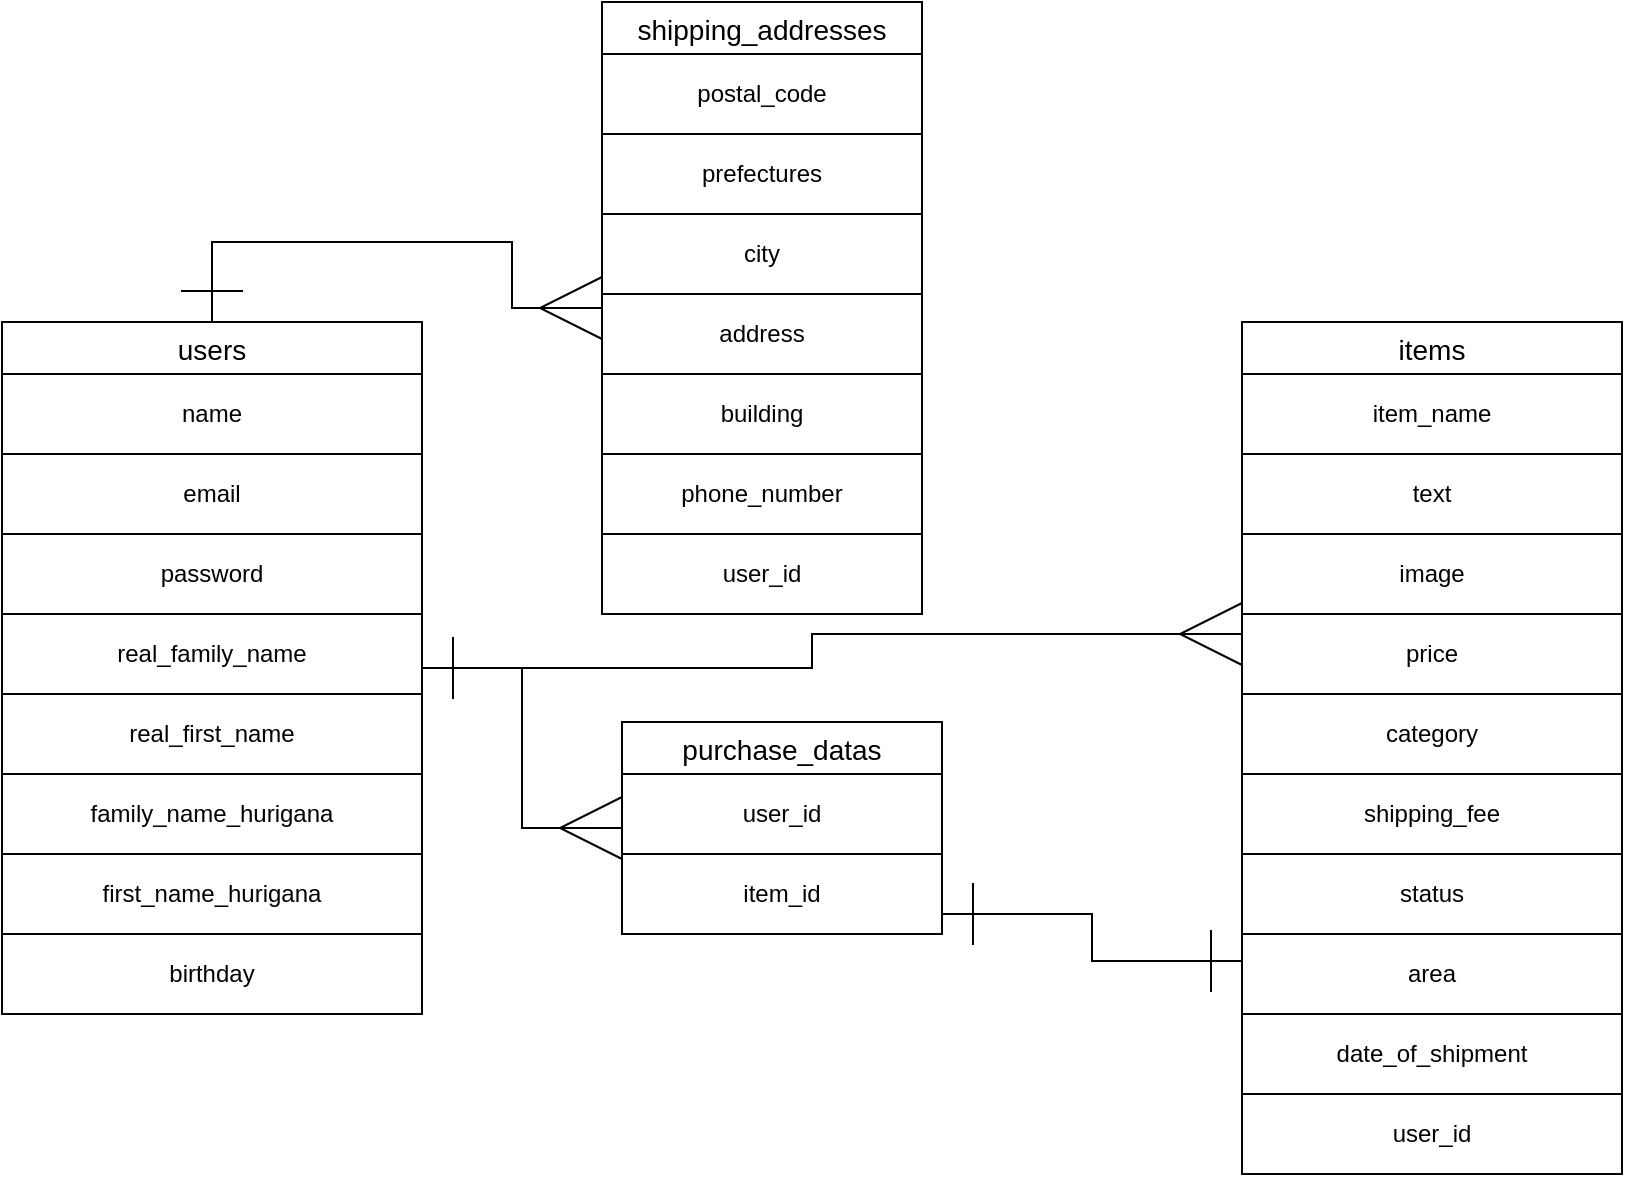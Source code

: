 <mxfile version="14.2.4" type="embed">
    <diagram id="n72wKUA7XZm3Ol2IFhR3" name="ページ1">
        <mxGraphModel dx="1016" dy="859" grid="1" gridSize="10" guides="1" tooltips="1" connect="1" arrows="1" fold="1" page="1" pageScale="1" pageWidth="850" pageHeight="1100" math="0" shadow="0">
            <root>
                <mxCell id="0"/>
                <mxCell id="1" parent="0"/>
                <mxCell id="131" style="edgeStyle=orthogonalEdgeStyle;rounded=0;orthogonalLoop=1;jettySize=auto;html=1;exitX=0;exitY=0.75;exitDx=0;exitDy=0;entryX=1;entryY=0.75;entryDx=0;entryDy=0;startArrow=ERone;startFill=0;startSize=29;sourcePerimeterSpacing=0;endArrow=ERone;endFill=0;endSize=29;targetPerimeterSpacing=0;" parent="1" source="36" target="118" edge="1">
                    <mxGeometry relative="1" as="geometry"/>
                </mxCell>
                <mxCell id="36" value="items" style="swimlane;fontStyle=0;childLayout=stackLayout;horizontal=1;startSize=26;horizontalStack=0;resizeParent=1;resizeParentMax=0;resizeLast=0;collapsible=1;marginBottom=0;align=center;fontSize=14;" parent="1" vertex="1">
                    <mxGeometry x="650" y="190" width="190" height="426" as="geometry"/>
                </mxCell>
                <mxCell id="61" value="item_name" style="whiteSpace=wrap;html=1;align=center;" parent="36" vertex="1">
                    <mxGeometry y="26" width="190" height="40" as="geometry"/>
                </mxCell>
                <mxCell id="132" value="text" style="whiteSpace=wrap;html=1;align=center;" vertex="1" parent="36">
                    <mxGeometry y="66" width="190" height="40" as="geometry"/>
                </mxCell>
                <mxCell id="62" value="image" style="whiteSpace=wrap;html=1;align=center;" parent="36" vertex="1">
                    <mxGeometry y="106" width="190" height="40" as="geometry"/>
                </mxCell>
                <mxCell id="78" value="price" style="whiteSpace=wrap;html=1;align=center;" parent="36" vertex="1">
                    <mxGeometry y="146" width="190" height="40" as="geometry"/>
                </mxCell>
                <mxCell id="63" value="category" style="whiteSpace=wrap;html=1;align=center;" parent="36" vertex="1">
                    <mxGeometry y="186" width="190" height="40" as="geometry"/>
                </mxCell>
                <mxCell id="133" value="shipping_fee" style="whiteSpace=wrap;html=1;align=center;" vertex="1" parent="36">
                    <mxGeometry y="226" width="190" height="40" as="geometry"/>
                </mxCell>
                <mxCell id="76" value="status" style="whiteSpace=wrap;html=1;align=center;" parent="36" vertex="1">
                    <mxGeometry y="266" width="190" height="40" as="geometry"/>
                </mxCell>
                <mxCell id="77" value="area" style="whiteSpace=wrap;html=1;align=center;" parent="36" vertex="1">
                    <mxGeometry y="306" width="190" height="40" as="geometry"/>
                </mxCell>
                <mxCell id="79" value="date_of_shipment" style="whiteSpace=wrap;html=1;align=center;" parent="36" vertex="1">
                    <mxGeometry y="346" width="190" height="40" as="geometry"/>
                </mxCell>
                <mxCell id="80" value="user_id" style="whiteSpace=wrap;html=1;align=center;" parent="36" vertex="1">
                    <mxGeometry y="386" width="190" height="40" as="geometry"/>
                </mxCell>
                <mxCell id="124" style="edgeStyle=orthogonalEdgeStyle;rounded=0;orthogonalLoop=1;jettySize=auto;html=1;exitX=1;exitY=0.5;exitDx=0;exitDy=0;entryX=0;entryY=0.25;entryDx=0;entryDy=0;startSize=0;sourcePerimeterSpacing=0;endArrow=ERmany;endFill=0;endSize=29;targetPerimeterSpacing=0;" parent="1" source="81" target="78" edge="1">
                    <mxGeometry relative="1" as="geometry"/>
                </mxCell>
                <mxCell id="125" style="edgeStyle=orthogonalEdgeStyle;rounded=0;orthogonalLoop=1;jettySize=auto;html=1;exitX=0.5;exitY=0;exitDx=0;exitDy=0;entryX=0;entryY=0.5;entryDx=0;entryDy=0;startSize=29;sourcePerimeterSpacing=0;endArrow=ERmany;endFill=0;endSize=29;targetPerimeterSpacing=0;startArrow=ERone;startFill=0;" parent="1" source="81" target="110" edge="1">
                    <mxGeometry relative="1" as="geometry"/>
                </mxCell>
                <mxCell id="126" style="edgeStyle=orthogonalEdgeStyle;rounded=0;orthogonalLoop=1;jettySize=auto;html=1;exitX=1;exitY=0.5;exitDx=0;exitDy=0;entryX=0;entryY=0.5;entryDx=0;entryDy=0;startSize=29;sourcePerimeterSpacing=0;endArrow=ERmany;endFill=0;endSize=29;targetPerimeterSpacing=0;startArrow=ERone;startFill=0;" parent="1" source="81" target="106" edge="1">
                    <mxGeometry relative="1" as="geometry"/>
                </mxCell>
                <mxCell id="81" value="users" style="swimlane;fontStyle=0;childLayout=stackLayout;horizontal=1;startSize=26;horizontalStack=0;resizeParent=1;resizeParentMax=0;resizeLast=0;collapsible=1;marginBottom=0;align=center;fontSize=14;" parent="1" vertex="1">
                    <mxGeometry x="30" y="190" width="210" height="346" as="geometry"/>
                </mxCell>
                <mxCell id="87" value="name" style="whiteSpace=wrap;html=1;align=center;" parent="81" vertex="1">
                    <mxGeometry y="26" width="210" height="40" as="geometry"/>
                </mxCell>
                <mxCell id="88" value="email" style="whiteSpace=wrap;html=1;align=center;" parent="81" vertex="1">
                    <mxGeometry y="66" width="210" height="40" as="geometry"/>
                </mxCell>
                <mxCell id="89" value="password" style="whiteSpace=wrap;html=1;align=center;" parent="81" vertex="1">
                    <mxGeometry y="106" width="210" height="40" as="geometry"/>
                </mxCell>
                <mxCell id="91" value="real_family_name" style="whiteSpace=wrap;html=1;align=center;" parent="81" vertex="1">
                    <mxGeometry y="146" width="210" height="40" as="geometry"/>
                </mxCell>
                <mxCell id="134" value="real_first_name" style="whiteSpace=wrap;html=1;align=center;" vertex="1" parent="81">
                    <mxGeometry y="186" width="210" height="40" as="geometry"/>
                </mxCell>
                <mxCell id="90" value="family_name_hurigana" style="whiteSpace=wrap;html=1;align=center;" parent="81" vertex="1">
                    <mxGeometry y="226" width="210" height="40" as="geometry"/>
                </mxCell>
                <mxCell id="135" value="first_name_hurigana" style="whiteSpace=wrap;html=1;align=center;" vertex="1" parent="81">
                    <mxGeometry y="266" width="210" height="40" as="geometry"/>
                </mxCell>
                <mxCell id="92" value="birthday" style="whiteSpace=wrap;html=1;align=center;" parent="81" vertex="1">
                    <mxGeometry y="306" width="210" height="40" as="geometry"/>
                </mxCell>
                <mxCell id="106" value="purchase_datas" style="swimlane;fontStyle=0;childLayout=stackLayout;horizontal=1;startSize=26;horizontalStack=0;resizeParent=1;resizeParentMax=0;resizeLast=0;collapsible=1;marginBottom=0;align=center;fontSize=14;" parent="1" vertex="1">
                    <mxGeometry x="340" y="390" width="160" height="106" as="geometry"/>
                </mxCell>
                <mxCell id="116" value="user_id" style="whiteSpace=wrap;html=1;align=center;" parent="106" vertex="1">
                    <mxGeometry y="26" width="160" height="40" as="geometry"/>
                </mxCell>
                <mxCell id="118" value="item_id" style="whiteSpace=wrap;html=1;align=center;" parent="106" vertex="1">
                    <mxGeometry y="66" width="160" height="40" as="geometry"/>
                </mxCell>
                <mxCell id="110" value="shipping_addresses" style="swimlane;fontStyle=0;childLayout=stackLayout;horizontal=1;startSize=26;horizontalStack=0;resizeParent=1;resizeParentMax=0;resizeLast=0;collapsible=1;marginBottom=0;align=center;fontSize=14;" parent="1" vertex="1">
                    <mxGeometry x="330" y="30" width="160" height="306" as="geometry"/>
                </mxCell>
                <mxCell id="114" value="postal_code" style="whiteSpace=wrap;html=1;align=center;" parent="110" vertex="1">
                    <mxGeometry y="26" width="160" height="40" as="geometry"/>
                </mxCell>
                <mxCell id="139" value="prefectures" style="whiteSpace=wrap;html=1;align=center;" vertex="1" parent="110">
                    <mxGeometry y="66" width="160" height="40" as="geometry"/>
                </mxCell>
                <mxCell id="136" value="city" style="whiteSpace=wrap;html=1;align=center;" vertex="1" parent="110">
                    <mxGeometry y="106" width="160" height="40" as="geometry"/>
                </mxCell>
                <mxCell id="138" value="address" style="whiteSpace=wrap;html=1;align=center;" vertex="1" parent="110">
                    <mxGeometry y="146" width="160" height="40" as="geometry"/>
                </mxCell>
                <mxCell id="137" value="building" style="whiteSpace=wrap;html=1;align=center;" vertex="1" parent="110">
                    <mxGeometry y="186" width="160" height="40" as="geometry"/>
                </mxCell>
                <mxCell id="140" value="phone_number" style="whiteSpace=wrap;html=1;align=center;" vertex="1" parent="110">
                    <mxGeometry y="226" width="160" height="40" as="geometry"/>
                </mxCell>
                <mxCell id="121" value="user_id" style="whiteSpace=wrap;html=1;align=center;" parent="110" vertex="1">
                    <mxGeometry y="266" width="160" height="40" as="geometry"/>
                </mxCell>
            </root>
        </mxGraphModel>
    </diagram>
</mxfile>